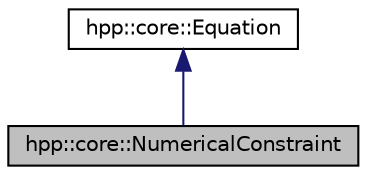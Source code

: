 digraph "hpp::core::NumericalConstraint"
{
  edge [fontname="Helvetica",fontsize="10",labelfontname="Helvetica",labelfontsize="10"];
  node [fontname="Helvetica",fontsize="10",shape=record];
  Node1 [label="hpp::core::NumericalConstraint",height=0.2,width=0.4,color="black", fillcolor="grey75", style="filled" fontcolor="black"];
  Node2 -> Node1 [dir="back",color="midnightblue",fontsize="10",style="solid",fontname="Helvetica"];
  Node2 [label="hpp::core::Equation",height=0.2,width=0.4,color="black", fillcolor="white", style="filled",URL="$a00026.html",tooltip="This class represents an equation with the following format . "];
}
